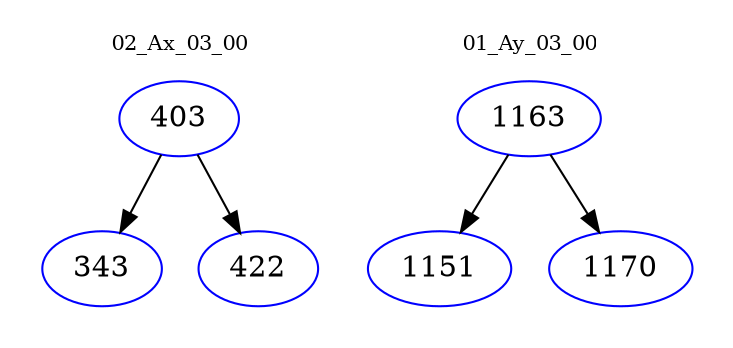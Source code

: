 digraph{
subgraph cluster_0 {
color = white
label = "02_Ax_03_00";
fontsize=10;
T0_403 [label="403", color="blue"]
T0_403 -> T0_343 [color="black"]
T0_343 [label="343", color="blue"]
T0_403 -> T0_422 [color="black"]
T0_422 [label="422", color="blue"]
}
subgraph cluster_1 {
color = white
label = "01_Ay_03_00";
fontsize=10;
T1_1163 [label="1163", color="blue"]
T1_1163 -> T1_1151 [color="black"]
T1_1151 [label="1151", color="blue"]
T1_1163 -> T1_1170 [color="black"]
T1_1170 [label="1170", color="blue"]
}
}
